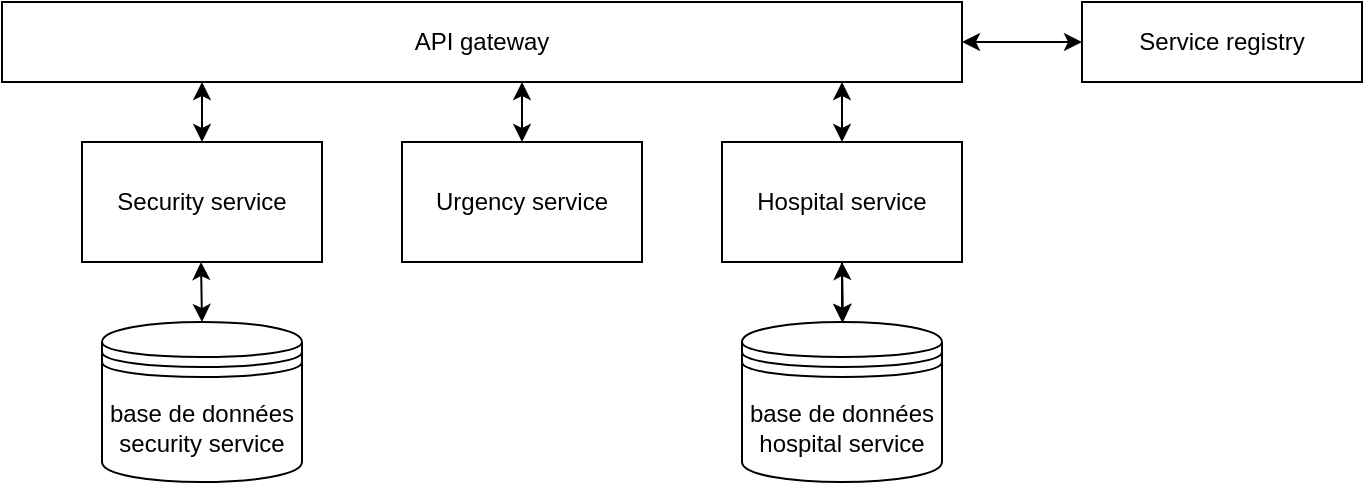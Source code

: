 <mxfile version="21.7.2" type="github">
  <diagram name="Page-1" id="BARYEIgrUGEw1FxIEYbJ">
    <mxGraphModel dx="1434" dy="726" grid="1" gridSize="10" guides="1" tooltips="1" connect="1" arrows="1" fold="1" page="1" pageScale="1" pageWidth="827" pageHeight="1169" math="0" shadow="0">
      <root>
        <mxCell id="0" />
        <mxCell id="1" parent="0" />
        <mxCell id="yLmzy0hs43JzRnSXJG_1-1" value="&lt;div&gt;API gateway&lt;/div&gt;" style="rounded=0;whiteSpace=wrap;html=1;" parent="1" vertex="1">
          <mxGeometry x="80" y="80" width="480" height="40" as="geometry" />
        </mxCell>
        <mxCell id="68z2NXDWmadGhMFCb6Af-9" value="" style="edgeStyle=orthogonalEdgeStyle;rounded=0;orthogonalLoop=1;jettySize=auto;html=1;" edge="1" parent="1" source="yLmzy0hs43JzRnSXJG_1-3" target="68z2NXDWmadGhMFCb6Af-7">
          <mxGeometry relative="1" as="geometry" />
        </mxCell>
        <mxCell id="yLmzy0hs43JzRnSXJG_1-3" value="Hospital service" style="rounded=0;whiteSpace=wrap;html=1;" parent="1" vertex="1">
          <mxGeometry x="440" y="150" width="120" height="60" as="geometry" />
        </mxCell>
        <mxCell id="yLmzy0hs43JzRnSXJG_1-12" value="Security service" style="rounded=0;whiteSpace=wrap;html=1;" parent="1" vertex="1">
          <mxGeometry x="120" y="150" width="120" height="60" as="geometry" />
        </mxCell>
        <mxCell id="yLmzy0hs43JzRnSXJG_1-13" value="Service registry" style="rounded=0;whiteSpace=wrap;html=1;" parent="1" vertex="1">
          <mxGeometry x="620" y="80" width="140" height="40" as="geometry" />
        </mxCell>
        <mxCell id="yLmzy0hs43JzRnSXJG_1-14" value="" style="endArrow=classic;html=1;rounded=0;entryX=0;entryY=0.5;entryDx=0;entryDy=0;exitX=1;exitY=0.5;exitDx=0;exitDy=0;startArrow=classic;startFill=1;" parent="1" source="yLmzy0hs43JzRnSXJG_1-1" target="yLmzy0hs43JzRnSXJG_1-13" edge="1">
          <mxGeometry width="50" height="50" relative="1" as="geometry">
            <mxPoint x="390" y="370" as="sourcePoint" />
            <mxPoint x="440" y="320" as="targetPoint" />
          </mxGeometry>
        </mxCell>
        <mxCell id="yLmzy0hs43JzRnSXJG_1-15" value="" style="endArrow=classic;html=1;rounded=0;entryX=0.5;entryY=0;entryDx=0;entryDy=0;exitX=0.875;exitY=1;exitDx=0;exitDy=0;exitPerimeter=0;startArrow=classic;startFill=1;" parent="1" source="yLmzy0hs43JzRnSXJG_1-1" target="yLmzy0hs43JzRnSXJG_1-3" edge="1">
          <mxGeometry width="50" height="50" relative="1" as="geometry">
            <mxPoint x="501" y="130" as="sourcePoint" />
            <mxPoint x="501" y="160" as="targetPoint" />
          </mxGeometry>
        </mxCell>
        <mxCell id="yLmzy0hs43JzRnSXJG_1-19" value="" style="endArrow=classic;html=1;rounded=0;entryX=0.5;entryY=0;entryDx=0;entryDy=0;startArrow=classic;startFill=1;" parent="1" target="yLmzy0hs43JzRnSXJG_1-12" edge="1">
          <mxGeometry width="50" height="50" relative="1" as="geometry">
            <mxPoint x="180" y="120" as="sourcePoint" />
            <mxPoint x="510" y="190" as="targetPoint" />
          </mxGeometry>
        </mxCell>
        <mxCell id="68z2NXDWmadGhMFCb6Af-1" value="Urgency service" style="rounded=0;whiteSpace=wrap;html=1;" vertex="1" parent="1">
          <mxGeometry x="280" y="150" width="120" height="60" as="geometry" />
        </mxCell>
        <mxCell id="68z2NXDWmadGhMFCb6Af-2" value="" style="endArrow=classic;html=1;rounded=0;entryX=0.5;entryY=0;entryDx=0;entryDy=0;exitX=0.875;exitY=1;exitDx=0;exitDy=0;exitPerimeter=0;startArrow=classic;startFill=1;" edge="1" parent="1" target="68z2NXDWmadGhMFCb6Af-1">
          <mxGeometry width="50" height="50" relative="1" as="geometry">
            <mxPoint x="340" y="120" as="sourcePoint" />
            <mxPoint x="341" y="160" as="targetPoint" />
          </mxGeometry>
        </mxCell>
        <mxCell id="68z2NXDWmadGhMFCb6Af-5" value="" style="endArrow=classic;html=1;rounded=0;exitX=0.875;exitY=1;exitDx=0;exitDy=0;exitPerimeter=0;startArrow=classic;startFill=1;" edge="1" parent="1">
          <mxGeometry width="50" height="50" relative="1" as="geometry">
            <mxPoint x="500" y="210" as="sourcePoint" />
            <mxPoint x="500.5" y="240" as="targetPoint" />
          </mxGeometry>
        </mxCell>
        <mxCell id="68z2NXDWmadGhMFCb6Af-6" value="" style="endArrow=classic;html=1;rounded=0;exitX=0.875;exitY=1;exitDx=0;exitDy=0;exitPerimeter=0;startArrow=classic;startFill=1;" edge="1" parent="1">
          <mxGeometry width="50" height="50" relative="1" as="geometry">
            <mxPoint x="179.5" y="210" as="sourcePoint" />
            <mxPoint x="180" y="240" as="targetPoint" />
          </mxGeometry>
        </mxCell>
        <mxCell id="68z2NXDWmadGhMFCb6Af-7" value="base de données hospital service" style="shape=datastore;whiteSpace=wrap;html=1;" vertex="1" parent="1">
          <mxGeometry x="450" y="240" width="100" height="80" as="geometry" />
        </mxCell>
        <mxCell id="68z2NXDWmadGhMFCb6Af-8" value="base de données security service" style="shape=datastore;whiteSpace=wrap;html=1;" vertex="1" parent="1">
          <mxGeometry x="130" y="240" width="100" height="80" as="geometry" />
        </mxCell>
      </root>
    </mxGraphModel>
  </diagram>
</mxfile>

